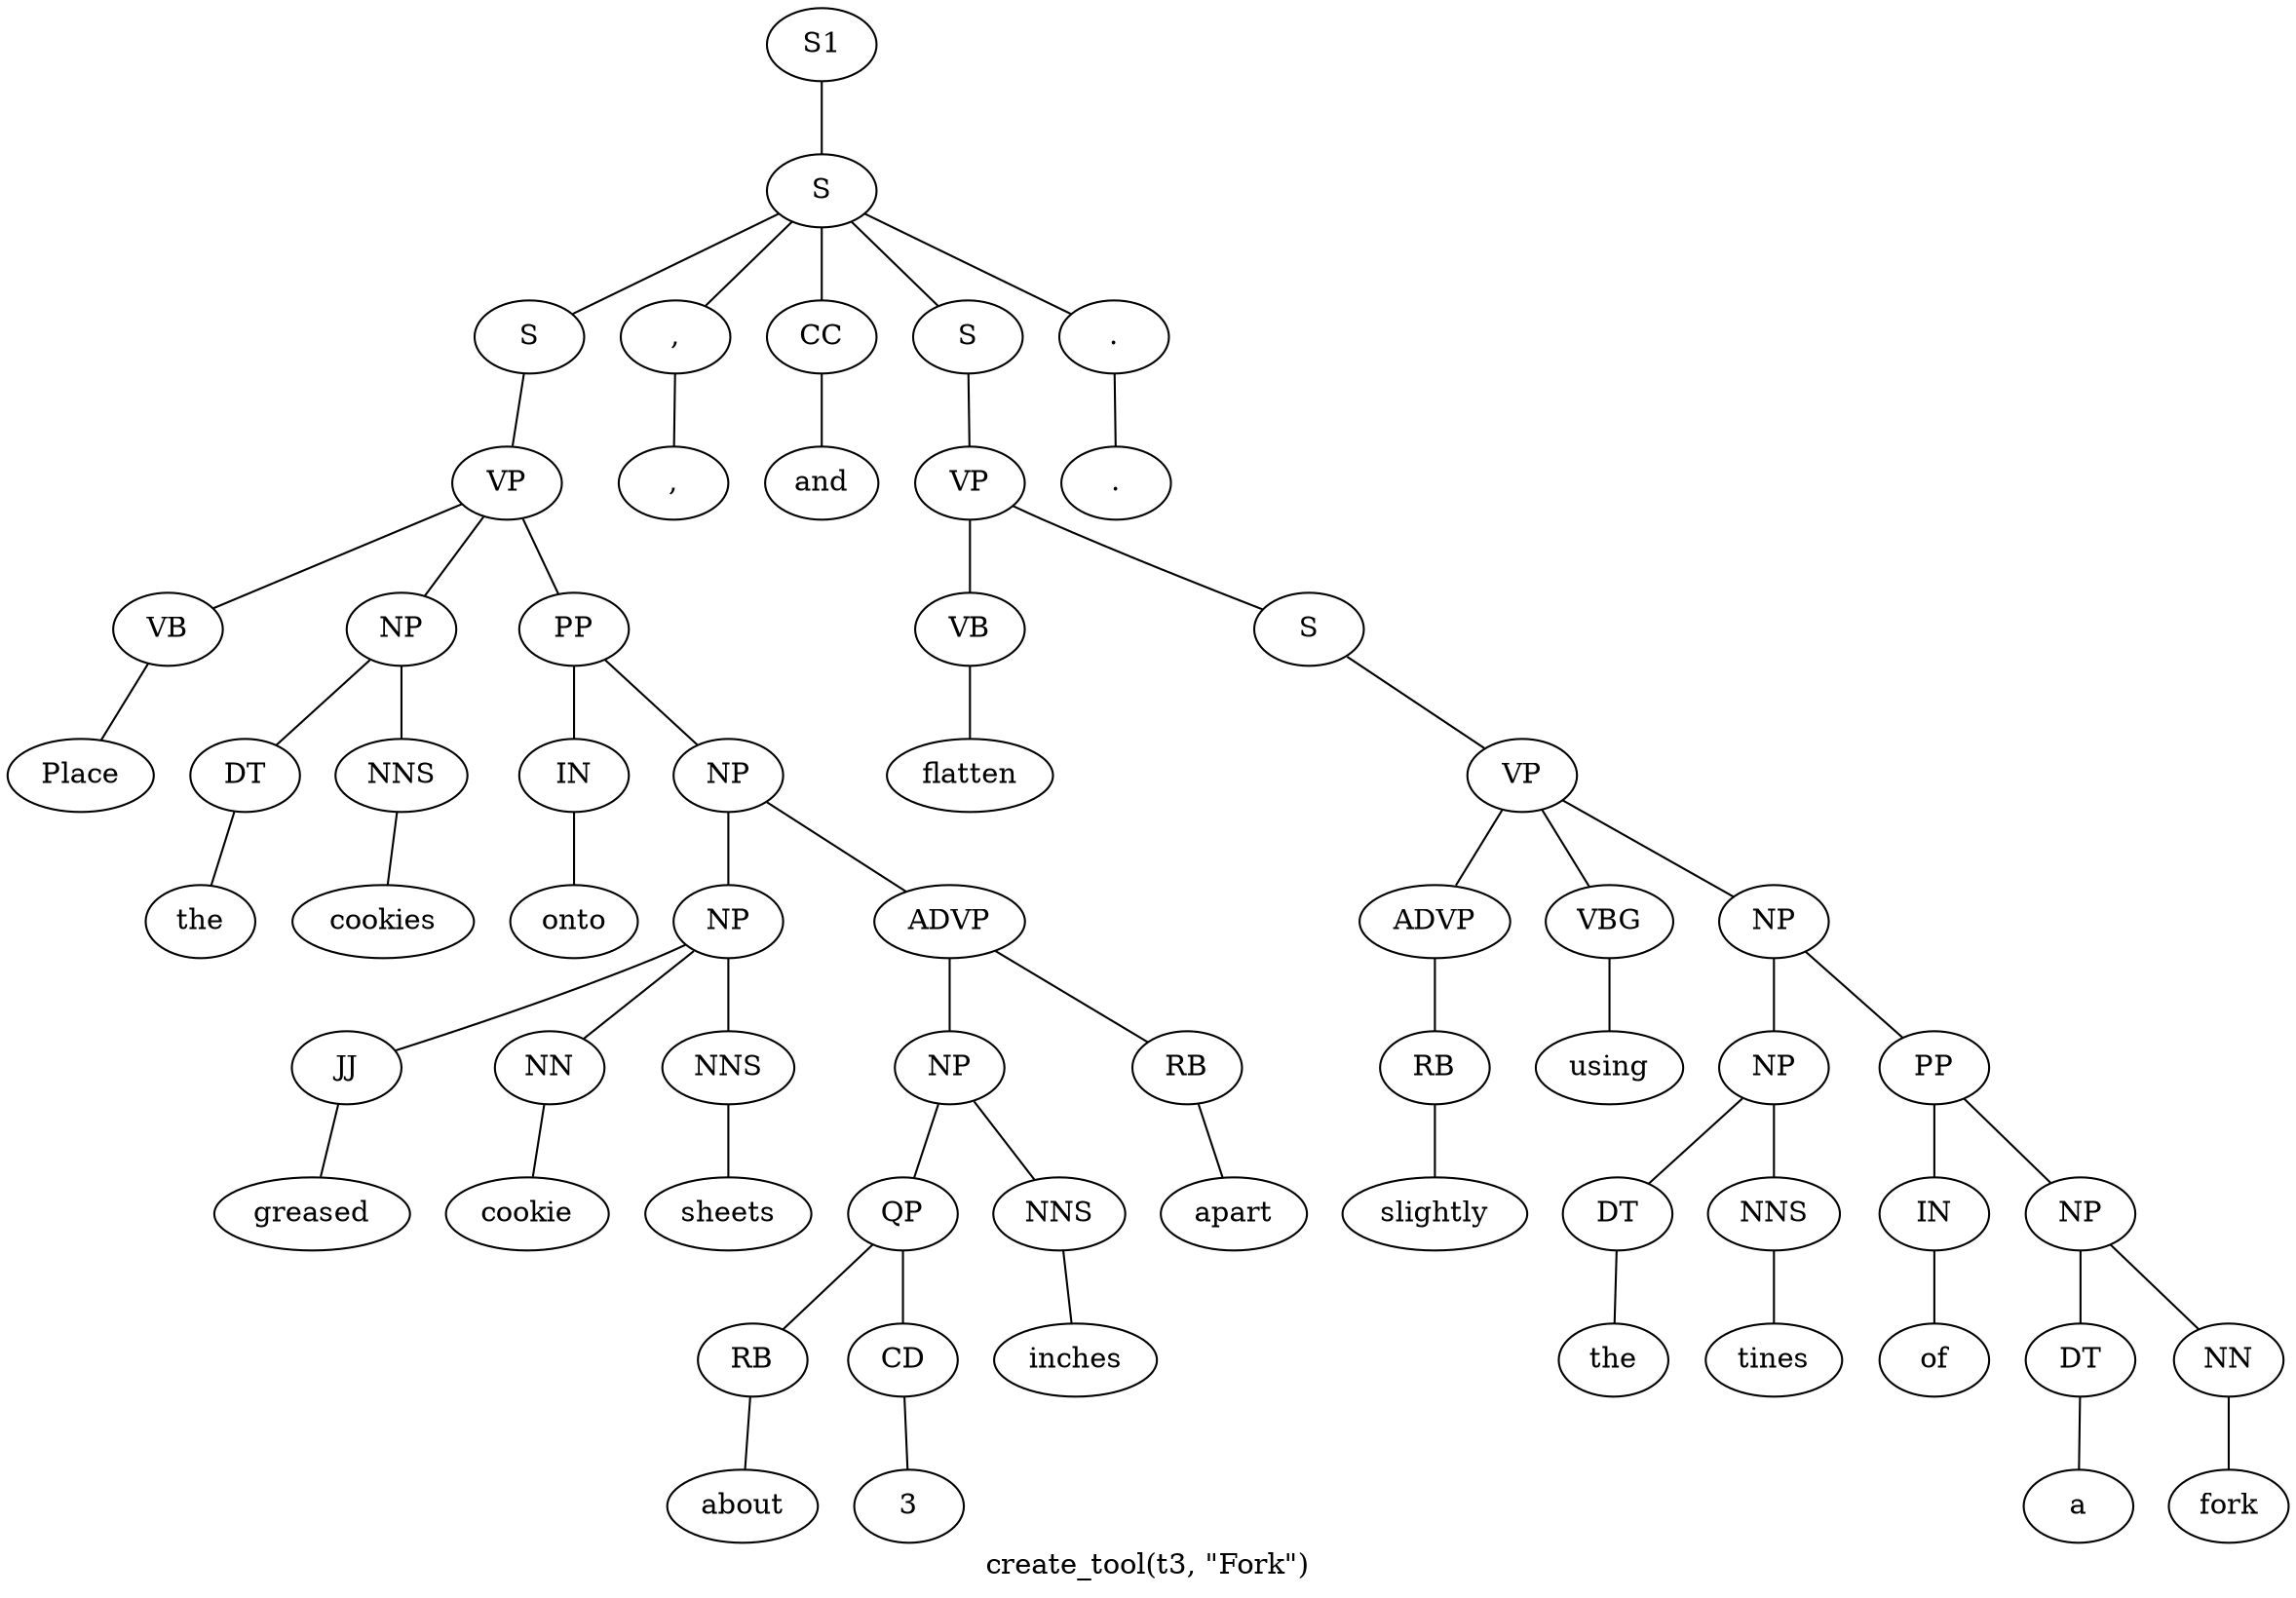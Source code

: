graph SyntaxGraph {
	label = "create_tool(t3, \"Fork\")";
	Node0 [label="S1"];
	Node1 [label="S"];
	Node2 [label="S"];
	Node3 [label="VP"];
	Node4 [label="VB"];
	Node5 [label="Place"];
	Node6 [label="NP"];
	Node7 [label="DT"];
	Node8 [label="the"];
	Node9 [label="NNS"];
	Node10 [label="cookies"];
	Node11 [label="PP"];
	Node12 [label="IN"];
	Node13 [label="onto"];
	Node14 [label="NP"];
	Node15 [label="NP"];
	Node16 [label="JJ"];
	Node17 [label="greased"];
	Node18 [label="NN"];
	Node19 [label="cookie"];
	Node20 [label="NNS"];
	Node21 [label="sheets"];
	Node22 [label="ADVP"];
	Node23 [label="NP"];
	Node24 [label="QP"];
	Node25 [label="RB"];
	Node26 [label="about"];
	Node27 [label="CD"];
	Node28 [label="3"];
	Node29 [label="NNS"];
	Node30 [label="inches"];
	Node31 [label="RB"];
	Node32 [label="apart"];
	Node33 [label=","];
	Node34 [label=","];
	Node35 [label="CC"];
	Node36 [label="and"];
	Node37 [label="S"];
	Node38 [label="VP"];
	Node39 [label="VB"];
	Node40 [label="flatten"];
	Node41 [label="S"];
	Node42 [label="VP"];
	Node43 [label="ADVP"];
	Node44 [label="RB"];
	Node45 [label="slightly"];
	Node46 [label="VBG"];
	Node47 [label="using"];
	Node48 [label="NP"];
	Node49 [label="NP"];
	Node50 [label="DT"];
	Node51 [label="the"];
	Node52 [label="NNS"];
	Node53 [label="tines"];
	Node54 [label="PP"];
	Node55 [label="IN"];
	Node56 [label="of"];
	Node57 [label="NP"];
	Node58 [label="DT"];
	Node59 [label="a"];
	Node60 [label="NN"];
	Node61 [label="fork"];
	Node62 [label="."];
	Node63 [label="."];

	Node0 -- Node1;
	Node1 -- Node2;
	Node1 -- Node33;
	Node1 -- Node35;
	Node1 -- Node37;
	Node1 -- Node62;
	Node2 -- Node3;
	Node3 -- Node4;
	Node3 -- Node6;
	Node3 -- Node11;
	Node4 -- Node5;
	Node6 -- Node7;
	Node6 -- Node9;
	Node7 -- Node8;
	Node9 -- Node10;
	Node11 -- Node12;
	Node11 -- Node14;
	Node12 -- Node13;
	Node14 -- Node15;
	Node14 -- Node22;
	Node15 -- Node16;
	Node15 -- Node18;
	Node15 -- Node20;
	Node16 -- Node17;
	Node18 -- Node19;
	Node20 -- Node21;
	Node22 -- Node23;
	Node22 -- Node31;
	Node23 -- Node24;
	Node23 -- Node29;
	Node24 -- Node25;
	Node24 -- Node27;
	Node25 -- Node26;
	Node27 -- Node28;
	Node29 -- Node30;
	Node31 -- Node32;
	Node33 -- Node34;
	Node35 -- Node36;
	Node37 -- Node38;
	Node38 -- Node39;
	Node38 -- Node41;
	Node39 -- Node40;
	Node41 -- Node42;
	Node42 -- Node43;
	Node42 -- Node46;
	Node42 -- Node48;
	Node43 -- Node44;
	Node44 -- Node45;
	Node46 -- Node47;
	Node48 -- Node49;
	Node48 -- Node54;
	Node49 -- Node50;
	Node49 -- Node52;
	Node50 -- Node51;
	Node52 -- Node53;
	Node54 -- Node55;
	Node54 -- Node57;
	Node55 -- Node56;
	Node57 -- Node58;
	Node57 -- Node60;
	Node58 -- Node59;
	Node60 -- Node61;
	Node62 -- Node63;
}